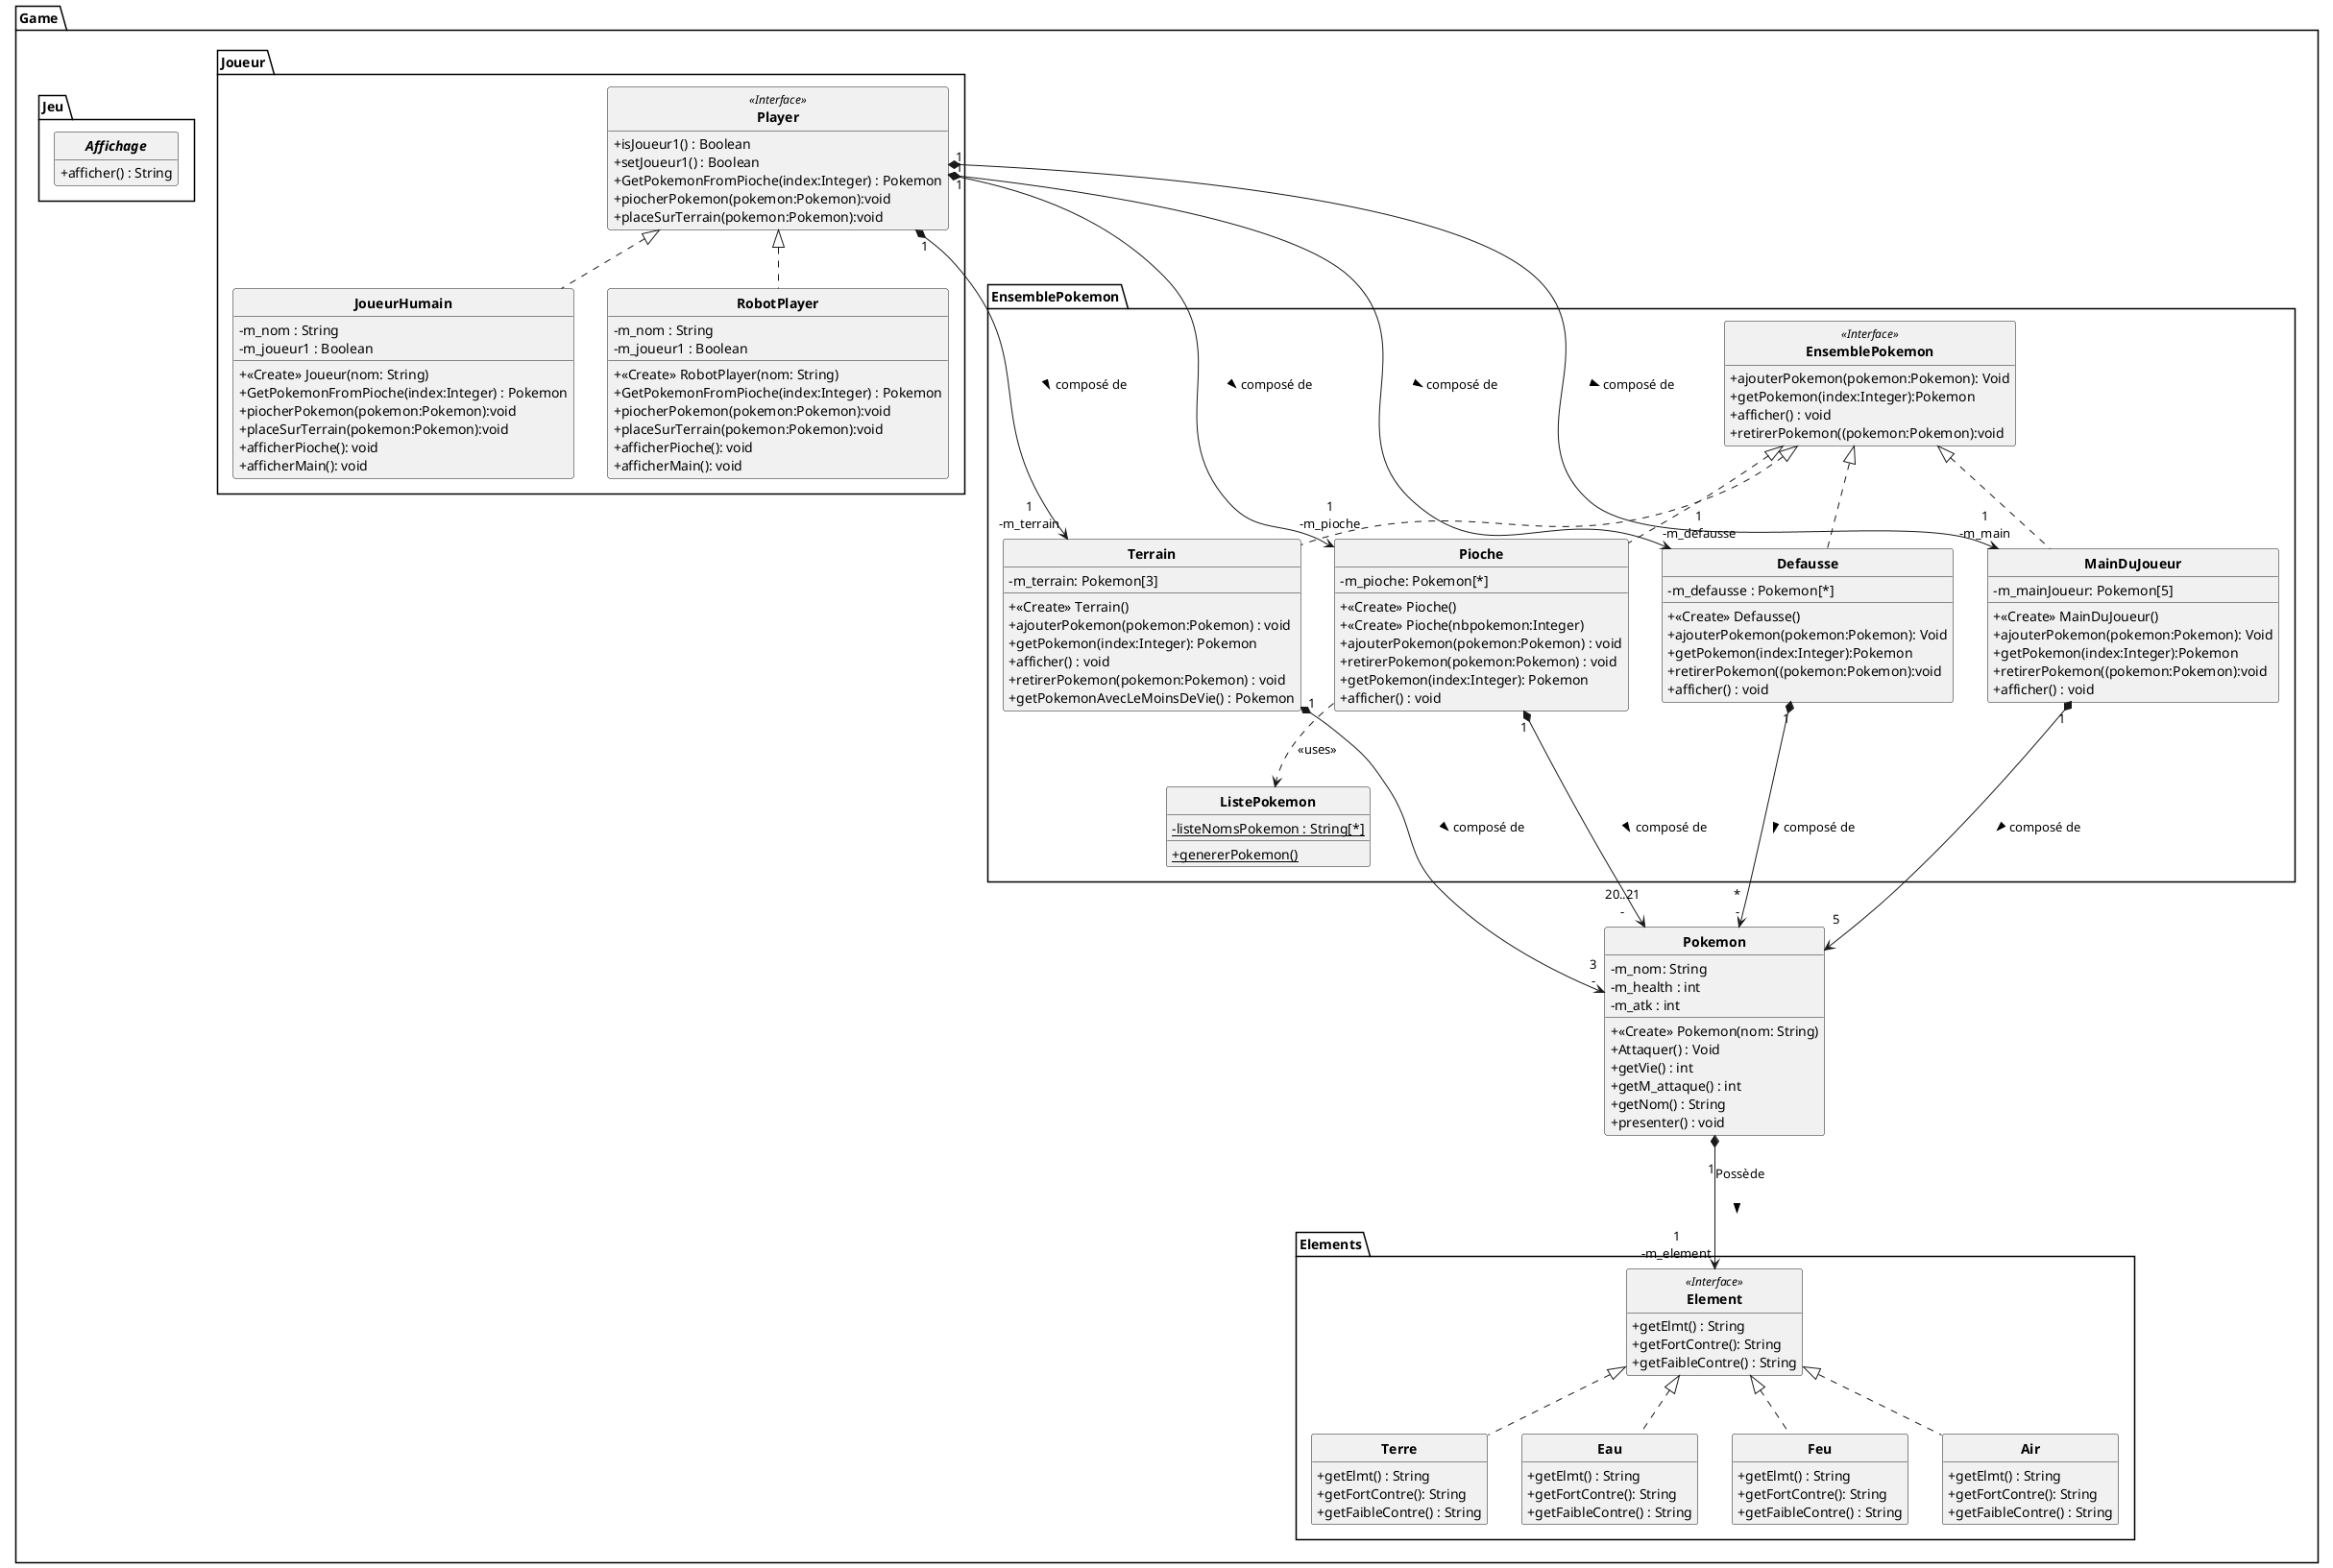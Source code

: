 @startuml
'https://plantuml.com/class-diagram
skinparam classAttributeIconSize 0
skinparam classFontStyle Bold
skinparam style strictuml
hide empty members


package Game
{
    package Elements
    {

        class Element <<Interface>>
            {
                + getElmt() : String
                + getFortContre(): String
                + getFaibleContre() : String
            }

        class Terre implements Element
            {
                + getElmt() : String
                + getFortContre(): String
                + getFaibleContre() : String
            }

        class Eau implements Element
            {
                + getElmt() : String
                + getFortContre(): String
                + getFaibleContre() : String
            }

        class Feu implements Element
            {
                + getElmt() : String
                + getFortContre(): String
                + getFaibleContre() : String
            }

        class Air implements Element
            {
                + getElmt() : String
                + getFortContre(): String
                + getFaibleContre() : String
            }
    }

    package EnsemblePokemon
    {
        class EnsemblePokemon <<Interface>>
                        {
                            + ajouterPokemon(pokemon:Pokemon): Void
                            + getPokemon(index:Integer):Pokemon
                            + afficher() : void
                            + retirerPokemon((pokemon:Pokemon):void
                        }
        class ListePokemon
        {
            - {static} listeNomsPokemon : String[*]
            + {static} genererPokemon()

        }
        class Defausse implements EnsemblePokemon
            {
                - m_defausse : Pokemon[*]
                + <<Create>> Defausse()
                + ajouterPokemon(pokemon:Pokemon): Void
                + getPokemon(index:Integer):Pokemon
                + retirerPokemon((pokemon:Pokemon):void
                + afficher() : void
            }

        class MainDuJoueur implements EnsemblePokemon
            {
                - m_mainJoueur: Pokemon[5]
                + <<Create>> MainDuJoueur()
                + ajouterPokemon(pokemon:Pokemon): Void
                + getPokemon(index:Integer):Pokemon
                + retirerPokemon((pokemon:Pokemon):void
                + afficher() : void
            }

        class Terrain implements EnsemblePokemon
            {
                - m_terrain: Pokemon[3]
                + <<Create>> Terrain()
                + ajouterPokemon(pokemon:Pokemon) : void
                + getPokemon(index:Integer): Pokemon
                + afficher() : void
                + retirerPokemon(pokemon:Pokemon) : void
                + getPokemonAvecLeMoinsDeVie() : Pokemon
            }

        class Pioche implements EnsemblePokemon
            {
                - m_pioche: Pokemon[*]
                + <<Create>> Pioche()
                + <<Create>> Pioche(nbpokemon:Integer)
                + ajouterPokemon(pokemon:Pokemon) : void
                + retirerPokemon(pokemon:Pokemon) : void
                + getPokemon(index:Integer): Pokemon
                + afficher() : void
            }
    }

    package Joueur
    {
        class Player <<Interface>>
                                {
                                    + isJoueur1() : Boolean
                                    + setJoueur1() : Boolean
                                    + GetPokemonFromPioche(index:Integer) : Pokemon
                                    + piocherPokemon(pokemon:Pokemon):void
                                    + placeSurTerrain(pokemon:Pokemon):void
                                }
        class JoueurHumain implements Player
                    {
                        - m_nom : String
                        - m_joueur1 : Boolean
                        + <<Create>> Joueur(nom: String)
                        + GetPokemonFromPioche(index:Integer) : Pokemon
                        + piocherPokemon(pokemon:Pokemon):void
                        + placeSurTerrain(pokemon:Pokemon):void
                        + afficherPioche(): void
                        + afficherMain(): void
                    }
        class RobotPlayer implements Player
                            {
                                - m_nom : String
                                - m_joueur1 : Boolean
                                + <<Create>> RobotPlayer(nom: String)
                                + GetPokemonFromPioche(index:Integer) : Pokemon
                                + piocherPokemon(pokemon:Pokemon):void
                                + placeSurTerrain(pokemon:Pokemon):void
                                + afficherPioche(): void
                                + afficherMain(): void
                            }
    }

    class Pokemon
    {
        - m_nom: String
        - m_health : int
        - m_atk : int
        + <<Create>> Pokemon(nom: String)
        + Attaquer() : Void
        + getVie() : int
        + getM_attaque() : int
        + getNom() : String
        + presenter() : void
    }

    package Jeu
    {
        abstract Affichage
        {
            + afficher() : String
        }
    }

}


Pioche "1" *---> "20..21\n-" Pokemon : composé de \t\t >
MainDuJoueur "1" *---> "5\n" Pokemon : composé de \t\t >
Terrain "1" *---> "3\n-" Pokemon : composé de \t\t >
Defausse "1" *---> "*\n-" Pokemon : composé de \t\t >

Player "1" *---> "1\n-m_terrain" Terrain : composé de \t\t >
Player "1" *---> "1\n-m_pioche" Pioche : composé de \t\t >
Player "1" *---> "1\n-m_main" MainDuJoueur : composé de \t\t >
Player "1" *---> "1\n-m_defausse" Defausse : composé de \t\t >
Pokemon "\n 1" *--> "1\n-m_element" Element : Possède\n\n >

Pioche ..> ListePokemon : <<uses>>



@enduml
